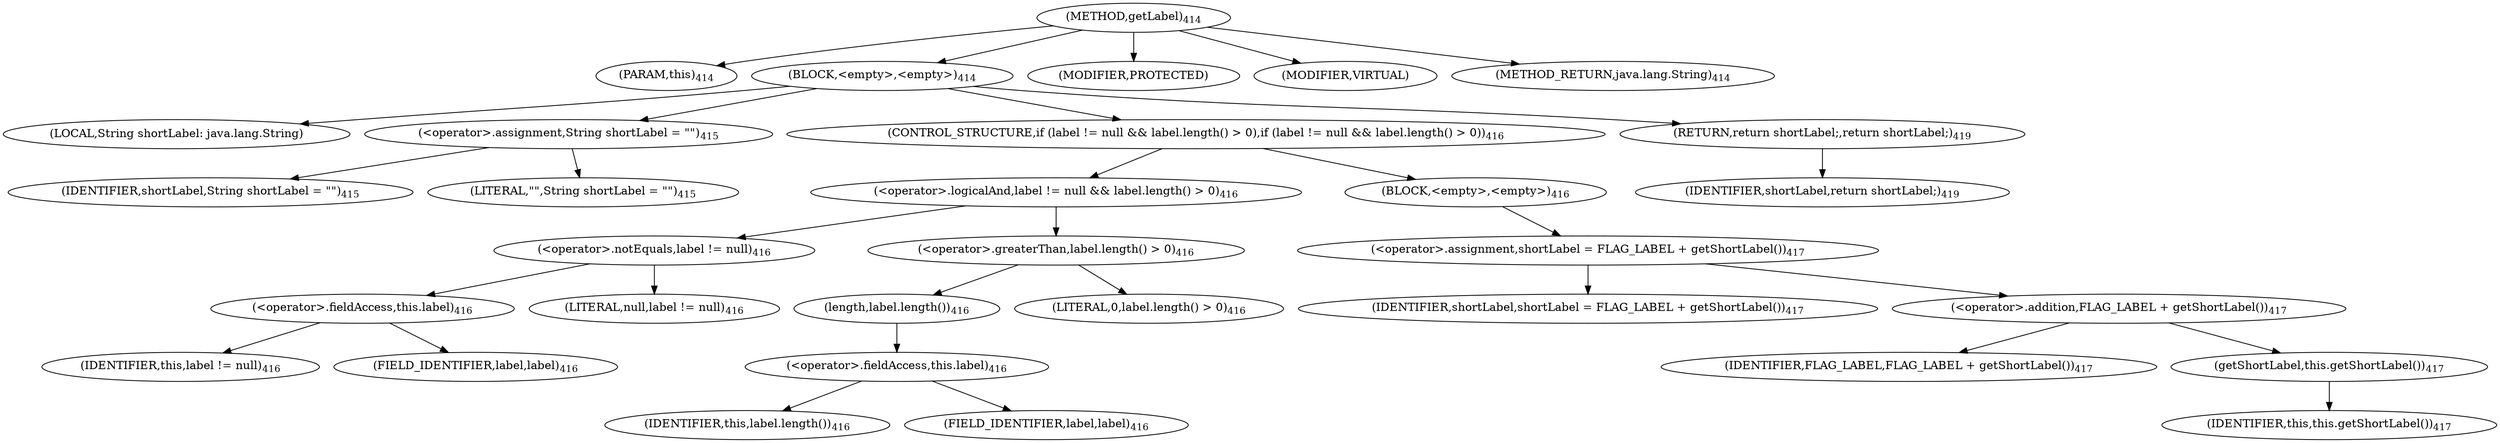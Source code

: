digraph "getLabel" {  
"652" [label = <(METHOD,getLabel)<SUB>414</SUB>> ]
"65" [label = <(PARAM,this)<SUB>414</SUB>> ]
"653" [label = <(BLOCK,&lt;empty&gt;,&lt;empty&gt;)<SUB>414</SUB>> ]
"654" [label = <(LOCAL,String shortLabel: java.lang.String)> ]
"655" [label = <(&lt;operator&gt;.assignment,String shortLabel = &quot;&quot;)<SUB>415</SUB>> ]
"656" [label = <(IDENTIFIER,shortLabel,String shortLabel = &quot;&quot;)<SUB>415</SUB>> ]
"657" [label = <(LITERAL,&quot;&quot;,String shortLabel = &quot;&quot;)<SUB>415</SUB>> ]
"658" [label = <(CONTROL_STRUCTURE,if (label != null &amp;&amp; label.length() &gt; 0),if (label != null &amp;&amp; label.length() &gt; 0))<SUB>416</SUB>> ]
"659" [label = <(&lt;operator&gt;.logicalAnd,label != null &amp;&amp; label.length() &gt; 0)<SUB>416</SUB>> ]
"660" [label = <(&lt;operator&gt;.notEquals,label != null)<SUB>416</SUB>> ]
"661" [label = <(&lt;operator&gt;.fieldAccess,this.label)<SUB>416</SUB>> ]
"662" [label = <(IDENTIFIER,this,label != null)<SUB>416</SUB>> ]
"663" [label = <(FIELD_IDENTIFIER,label,label)<SUB>416</SUB>> ]
"664" [label = <(LITERAL,null,label != null)<SUB>416</SUB>> ]
"665" [label = <(&lt;operator&gt;.greaterThan,label.length() &gt; 0)<SUB>416</SUB>> ]
"666" [label = <(length,label.length())<SUB>416</SUB>> ]
"667" [label = <(&lt;operator&gt;.fieldAccess,this.label)<SUB>416</SUB>> ]
"668" [label = <(IDENTIFIER,this,label.length())<SUB>416</SUB>> ]
"669" [label = <(FIELD_IDENTIFIER,label,label)<SUB>416</SUB>> ]
"670" [label = <(LITERAL,0,label.length() &gt; 0)<SUB>416</SUB>> ]
"671" [label = <(BLOCK,&lt;empty&gt;,&lt;empty&gt;)<SUB>416</SUB>> ]
"672" [label = <(&lt;operator&gt;.assignment,shortLabel = FLAG_LABEL + getShortLabel())<SUB>417</SUB>> ]
"673" [label = <(IDENTIFIER,shortLabel,shortLabel = FLAG_LABEL + getShortLabel())<SUB>417</SUB>> ]
"674" [label = <(&lt;operator&gt;.addition,FLAG_LABEL + getShortLabel())<SUB>417</SUB>> ]
"675" [label = <(IDENTIFIER,FLAG_LABEL,FLAG_LABEL + getShortLabel())<SUB>417</SUB>> ]
"676" [label = <(getShortLabel,this.getShortLabel())<SUB>417</SUB>> ]
"64" [label = <(IDENTIFIER,this,this.getShortLabel())<SUB>417</SUB>> ]
"677" [label = <(RETURN,return shortLabel;,return shortLabel;)<SUB>419</SUB>> ]
"678" [label = <(IDENTIFIER,shortLabel,return shortLabel;)<SUB>419</SUB>> ]
"679" [label = <(MODIFIER,PROTECTED)> ]
"680" [label = <(MODIFIER,VIRTUAL)> ]
"681" [label = <(METHOD_RETURN,java.lang.String)<SUB>414</SUB>> ]
  "652" -> "65" 
  "652" -> "653" 
  "652" -> "679" 
  "652" -> "680" 
  "652" -> "681" 
  "653" -> "654" 
  "653" -> "655" 
  "653" -> "658" 
  "653" -> "677" 
  "655" -> "656" 
  "655" -> "657" 
  "658" -> "659" 
  "658" -> "671" 
  "659" -> "660" 
  "659" -> "665" 
  "660" -> "661" 
  "660" -> "664" 
  "661" -> "662" 
  "661" -> "663" 
  "665" -> "666" 
  "665" -> "670" 
  "666" -> "667" 
  "667" -> "668" 
  "667" -> "669" 
  "671" -> "672" 
  "672" -> "673" 
  "672" -> "674" 
  "674" -> "675" 
  "674" -> "676" 
  "676" -> "64" 
  "677" -> "678" 
}
